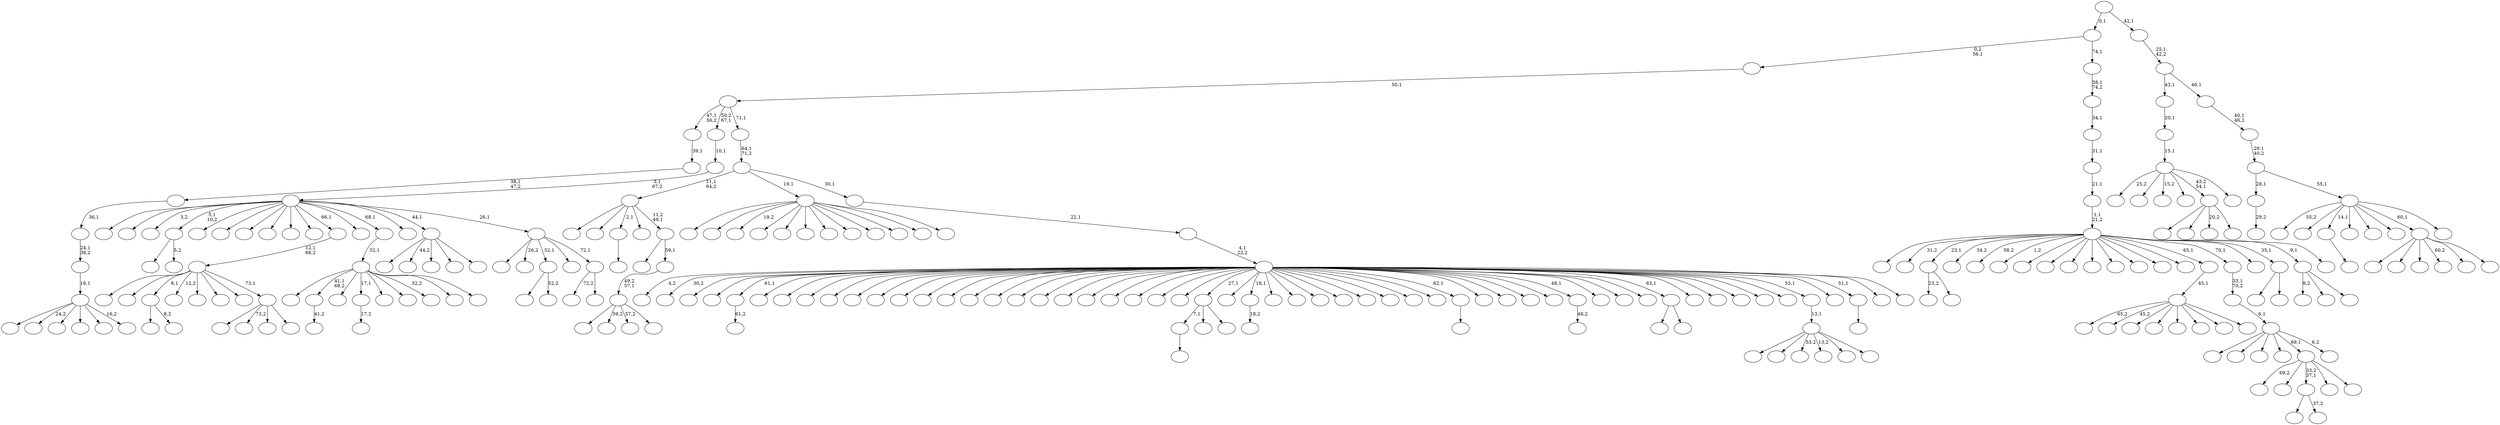 digraph T {
	275 [label=""]
	274 [label=""]
	273 [label=""]
	272 [label=""]
	271 [label=""]
	270 [label=""]
	269 [label=""]
	268 [label=""]
	267 [label=""]
	266 [label=""]
	265 [label=""]
	264 [label=""]
	263 [label=""]
	262 [label=""]
	261 [label=""]
	260 [label=""]
	259 [label=""]
	258 [label=""]
	257 [label=""]
	256 [label=""]
	255 [label=""]
	254 [label=""]
	253 [label=""]
	252 [label=""]
	251 [label=""]
	250 [label=""]
	249 [label=""]
	248 [label=""]
	247 [label=""]
	246 [label=""]
	245 [label=""]
	244 [label=""]
	243 [label=""]
	242 [label=""]
	241 [label=""]
	240 [label=""]
	239 [label=""]
	238 [label=""]
	237 [label=""]
	236 [label=""]
	235 [label=""]
	234 [label=""]
	233 [label=""]
	232 [label=""]
	231 [label=""]
	230 [label=""]
	229 [label=""]
	228 [label=""]
	227 [label=""]
	226 [label=""]
	225 [label=""]
	224 [label=""]
	223 [label=""]
	222 [label=""]
	221 [label=""]
	220 [label=""]
	219 [label=""]
	218 [label=""]
	217 [label=""]
	216 [label=""]
	215 [label=""]
	214 [label=""]
	213 [label=""]
	212 [label=""]
	211 [label=""]
	210 [label=""]
	209 [label=""]
	208 [label=""]
	207 [label=""]
	206 [label=""]
	205 [label=""]
	204 [label=""]
	203 [label=""]
	202 [label=""]
	201 [label=""]
	200 [label=""]
	199 [label=""]
	198 [label=""]
	197 [label=""]
	196 [label=""]
	195 [label=""]
	194 [label=""]
	193 [label=""]
	192 [label=""]
	191 [label=""]
	190 [label=""]
	189 [label=""]
	188 [label=""]
	187 [label=""]
	186 [label=""]
	185 [label=""]
	184 [label=""]
	183 [label=""]
	182 [label=""]
	181 [label=""]
	180 [label=""]
	179 [label=""]
	178 [label=""]
	177 [label=""]
	176 [label=""]
	175 [label=""]
	174 [label=""]
	173 [label=""]
	172 [label=""]
	171 [label=""]
	170 [label=""]
	169 [label=""]
	168 [label=""]
	167 [label=""]
	166 [label=""]
	165 [label=""]
	164 [label=""]
	163 [label=""]
	162 [label=""]
	161 [label=""]
	160 [label=""]
	159 [label=""]
	158 [label=""]
	157 [label=""]
	156 [label=""]
	155 [label=""]
	154 [label=""]
	153 [label=""]
	152 [label=""]
	151 [label=""]
	150 [label=""]
	149 [label=""]
	148 [label=""]
	147 [label=""]
	146 [label=""]
	145 [label=""]
	144 [label=""]
	143 [label=""]
	142 [label=""]
	141 [label=""]
	140 [label=""]
	139 [label=""]
	138 [label=""]
	137 [label=""]
	136 [label=""]
	135 [label=""]
	134 [label=""]
	133 [label=""]
	132 [label=""]
	131 [label=""]
	130 [label=""]
	129 [label=""]
	128 [label=""]
	127 [label=""]
	126 [label=""]
	125 [label=""]
	124 [label=""]
	123 [label=""]
	122 [label=""]
	121 [label=""]
	120 [label=""]
	119 [label=""]
	118 [label=""]
	117 [label=""]
	116 [label=""]
	115 [label=""]
	114 [label=""]
	113 [label=""]
	112 [label=""]
	111 [label=""]
	110 [label=""]
	109 [label=""]
	108 [label=""]
	107 [label=""]
	106 [label=""]
	105 [label=""]
	104 [label=""]
	103 [label=""]
	102 [label=""]
	101 [label=""]
	100 [label=""]
	99 [label=""]
	98 [label=""]
	97 [label=""]
	96 [label=""]
	95 [label=""]
	94 [label=""]
	93 [label=""]
	92 [label=""]
	91 [label=""]
	90 [label=""]
	89 [label=""]
	88 [label=""]
	87 [label=""]
	86 [label=""]
	85 [label=""]
	84 [label=""]
	83 [label=""]
	82 [label=""]
	81 [label=""]
	80 [label=""]
	79 [label=""]
	78 [label=""]
	77 [label=""]
	76 [label=""]
	75 [label=""]
	74 [label=""]
	73 [label=""]
	72 [label=""]
	71 [label=""]
	70 [label=""]
	69 [label=""]
	68 [label=""]
	67 [label=""]
	66 [label=""]
	65 [label=""]
	64 [label=""]
	63 [label=""]
	62 [label=""]
	61 [label=""]
	60 [label=""]
	59 [label=""]
	58 [label=""]
	57 [label=""]
	56 [label=""]
	55 [label=""]
	54 [label=""]
	53 [label=""]
	52 [label=""]
	51 [label=""]
	50 [label=""]
	49 [label=""]
	48 [label=""]
	47 [label=""]
	46 [label=""]
	45 [label=""]
	44 [label=""]
	43 [label=""]
	42 [label=""]
	41 [label=""]
	40 [label=""]
	39 [label=""]
	38 [label=""]
	37 [label=""]
	36 [label=""]
	35 [label=""]
	34 [label=""]
	33 [label=""]
	32 [label=""]
	31 [label=""]
	30 [label=""]
	29 [label=""]
	28 [label=""]
	27 [label=""]
	26 [label=""]
	25 [label=""]
	24 [label=""]
	23 [label=""]
	22 [label=""]
	21 [label=""]
	20 [label=""]
	19 [label=""]
	18 [label=""]
	17 [label=""]
	16 [label=""]
	15 [label=""]
	14 [label=""]
	13 [label=""]
	12 [label=""]
	11 [label=""]
	10 [label=""]
	9 [label=""]
	8 [label=""]
	7 [label=""]
	6 [label=""]
	5 [label=""]
	4 [label=""]
	3 [label=""]
	2 [label=""]
	1 [label=""]
	0 [label=""]
	261 -> 262 [label="61,2"]
	250 -> 251 [label=""]
	239 -> 240 [label="41,2"]
	221 -> 273 [label=""]
	221 -> 222 [label="8,2"]
	219 -> 265 [label=""]
	219 -> 220 [label="5,2"]
	214 -> 231 [label="23,2"]
	214 -> 215 [label=""]
	210 -> 211 [label="17,2"]
	192 -> 226 [label=""]
	192 -> 193 [label="37,2"]
	184 -> 185 [label=""]
	180 -> 250 [label="7,1"]
	180 -> 217 [label=""]
	180 -> 181 [label=""]
	168 -> 169 [label=""]
	163 -> 164 [label="18,2"]
	140 -> 141 [label=""]
	121 -> 122 [label="48,2"]
	108 -> 175 [label=""]
	108 -> 158 [label="73,2"]
	108 -> 111 [label=""]
	108 -> 109 [label=""]
	107 -> 274 [label=""]
	107 -> 269 [label=""]
	107 -> 221 [label="8,1"]
	107 -> 143 [label="12,2"]
	107 -> 125 [label=""]
	107 -> 119 [label=""]
	107 -> 112 [label=""]
	107 -> 108 [label="73,1"]
	106 -> 107 [label="12,1\n66,2"]
	104 -> 159 [label=""]
	104 -> 105 [label=""]
	99 -> 172 [label=""]
	99 -> 170 [label="59,2"]
	99 -> 126 [label="57,2"]
	99 -> 100 [label=""]
	98 -> 99 [label="49,2\n57,1"]
	97 -> 145 [label=""]
	97 -> 98 [label="59,1"]
	96 -> 256 [label=""]
	96 -> 233 [label=""]
	96 -> 168 [label="2,1"]
	96 -> 134 [label=""]
	96 -> 97 [label="11,2\n49,1"]
	88 -> 195 [label=""]
	88 -> 89 [label="52,2"]
	86 -> 272 [label="69,2"]
	86 -> 194 [label=""]
	86 -> 192 [label="33,2\n37,1"]
	86 -> 116 [label=""]
	86 -> 87 [label=""]
	79 -> 80 [label="29,2"]
	77 -> 259 [label=""]
	77 -> 228 [label=""]
	77 -> 202 [label="53,2"]
	77 -> 197 [label="13,2"]
	77 -> 161 [label=""]
	77 -> 78 [label=""]
	76 -> 77 [label="13,1"]
	74 -> 188 [label=""]
	74 -> 123 [label=""]
	74 -> 82 [label="20,2"]
	74 -> 75 [label=""]
	70 -> 275 [label=""]
	70 -> 198 [label="24,2"]
	70 -> 173 [label=""]
	70 -> 124 [label=""]
	70 -> 110 [label=""]
	70 -> 71 [label="16,2"]
	69 -> 70 [label="16,1"]
	68 -> 69 [label="24,1\n38,2"]
	67 -> 68 [label="36,1"]
	66 -> 67 [label="38,1\n47,2"]
	65 -> 66 [label="39,1"]
	63 -> 266 [label="65,2"]
	63 -> 244 [label="45,2"]
	63 -> 212 [label=""]
	63 -> 207 [label=""]
	63 -> 187 [label=""]
	63 -> 147 [label=""]
	63 -> 93 [label=""]
	63 -> 64 [label=""]
	62 -> 63 [label="45,1"]
	60 -> 243 [label=""]
	60 -> 199 [label=""]
	60 -> 157 [label=""]
	60 -> 128 [label=""]
	60 -> 86 [label="69,1"]
	60 -> 61 [label="6,2"]
	59 -> 60 [label="6,1"]
	58 -> 59 [label="33,1\n70,2"]
	56 -> 255 [label=""]
	56 -> 239 [label="41,1\n68,2"]
	56 -> 230 [label=""]
	56 -> 210 [label="17,1"]
	56 -> 177 [label=""]
	56 -> 120 [label=""]
	56 -> 91 [label="32,2"]
	56 -> 85 [label=""]
	56 -> 57 [label=""]
	55 -> 56 [label="32,1"]
	46 -> 248 [label=""]
	46 -> 47 [label=""]
	44 -> 253 [label=""]
	44 -> 246 [label=""]
	44 -> 206 [label="19,2"]
	44 -> 189 [label=""]
	44 -> 186 [label=""]
	44 -> 183 [label=""]
	44 -> 155 [label=""]
	44 -> 137 [label=""]
	44 -> 130 [label=""]
	44 -> 113 [label=""]
	44 -> 81 [label=""]
	44 -> 45 [label=""]
	42 -> 166 [label=""]
	42 -> 138 [label="44,2"]
	42 -> 103 [label=""]
	42 -> 54 [label=""]
	42 -> 43 [label=""]
	40 -> 257 [label="25,2"]
	40 -> 229 [label=""]
	40 -> 204 [label="15,2"]
	40 -> 178 [label=""]
	40 -> 74 [label="43,2\n54,1"]
	40 -> 41 [label=""]
	39 -> 40 [label="15,1"]
	38 -> 39 [label="20,1"]
	36 -> 37 [label=""]
	34 -> 271 [label="72,2"]
	34 -> 35 [label=""]
	33 -> 270 [label=""]
	33 -> 149 [label="26,2"]
	33 -> 88 [label="52,1"]
	33 -> 51 [label=""]
	33 -> 34 [label="72,1"]
	32 -> 260 [label=""]
	32 -> 252 [label=""]
	32 -> 245 [label="3,2"]
	32 -> 219 [label="5,1\n10,2"]
	32 -> 179 [label=""]
	32 -> 174 [label=""]
	32 -> 165 [label=""]
	32 -> 152 [label=""]
	32 -> 148 [label=""]
	32 -> 139 [label=""]
	32 -> 106 [label="66,1"]
	32 -> 95 [label=""]
	32 -> 55 [label="68,1"]
	32 -> 53 [label=""]
	32 -> 42 [label="44,1"]
	32 -> 33 [label="26,1"]
	31 -> 32 [label="3,1\n67,2"]
	30 -> 31 [label="10,1"]
	28 -> 224 [label="9,2"]
	28 -> 72 [label=""]
	28 -> 29 [label=""]
	24 -> 268 [label="4,2"]
	24 -> 267 [label="30,2"]
	24 -> 264 [label=""]
	24 -> 263 [label=""]
	24 -> 261 [label="61,1"]
	24 -> 258 [label=""]
	24 -> 254 [label=""]
	24 -> 249 [label=""]
	24 -> 242 [label=""]
	24 -> 241 [label=""]
	24 -> 238 [label=""]
	24 -> 237 [label=""]
	24 -> 235 [label=""]
	24 -> 232 [label=""]
	24 -> 227 [label=""]
	24 -> 225 [label=""]
	24 -> 223 [label=""]
	24 -> 218 [label=""]
	24 -> 213 [label=""]
	24 -> 209 [label=""]
	24 -> 205 [label=""]
	24 -> 191 [label=""]
	24 -> 190 [label=""]
	24 -> 182 [label=""]
	24 -> 180 [label="27,1"]
	24 -> 171 [label=""]
	24 -> 163 [label="18,1"]
	24 -> 160 [label=""]
	24 -> 156 [label=""]
	24 -> 154 [label=""]
	24 -> 153 [label=""]
	24 -> 151 [label=""]
	24 -> 146 [label=""]
	24 -> 144 [label=""]
	24 -> 142 [label=""]
	24 -> 140 [label="62,1"]
	24 -> 136 [label=""]
	24 -> 135 [label=""]
	24 -> 132 [label=""]
	24 -> 131 [label=""]
	24 -> 121 [label="48,1"]
	24 -> 118 [label=""]
	24 -> 117 [label=""]
	24 -> 115 [label=""]
	24 -> 104 [label="63,1"]
	24 -> 101 [label=""]
	24 -> 94 [label=""]
	24 -> 90 [label=""]
	24 -> 84 [label=""]
	24 -> 83 [label=""]
	24 -> 76 [label="53,1"]
	24 -> 52 [label=""]
	24 -> 36 [label="51,1"]
	24 -> 26 [label=""]
	24 -> 25 [label=""]
	23 -> 24 [label="4,1\n22,2"]
	22 -> 23 [label="22,1"]
	21 -> 96 [label="11,1\n64,2"]
	21 -> 44 [label="19,1"]
	21 -> 22 [label="30,1"]
	20 -> 21 [label="64,1\n71,2"]
	19 -> 65 [label="47,1\n56,2"]
	19 -> 30 [label="50,2\n67,1"]
	19 -> 20 [label="71,1"]
	18 -> 19 [label="50,1"]
	16 -> 236 [label=""]
	16 -> 216 [label=""]
	16 -> 162 [label=""]
	16 -> 129 [label="60,2"]
	16 -> 49 [label=""]
	16 -> 17 [label=""]
	14 -> 247 [label=""]
	14 -> 234 [label="31,2"]
	14 -> 214 [label="23,1"]
	14 -> 208 [label="34,2"]
	14 -> 203 [label="58,2"]
	14 -> 196 [label="1,2"]
	14 -> 176 [label=""]
	14 -> 167 [label=""]
	14 -> 150 [label=""]
	14 -> 133 [label=""]
	14 -> 127 [label=""]
	14 -> 114 [label=""]
	14 -> 102 [label=""]
	14 -> 92 [label=""]
	14 -> 62 [label="65,1"]
	14 -> 58 [label="70,1"]
	14 -> 48 [label=""]
	14 -> 46 [label="35,1"]
	14 -> 28 [label="9,1"]
	14 -> 15 [label=""]
	13 -> 14 [label="1,1\n21,2"]
	12 -> 13 [label="21,1"]
	11 -> 12 [label="31,1"]
	10 -> 11 [label="34,1"]
	9 -> 10 [label="58,1\n74,2"]
	8 -> 18 [label="0,2\n56,1"]
	8 -> 9 [label="74,1"]
	6 -> 201 [label="55,2"]
	6 -> 200 [label=""]
	6 -> 184 [label="14,1"]
	6 -> 73 [label=""]
	6 -> 50 [label=""]
	6 -> 27 [label=""]
	6 -> 16 [label="60,1"]
	6 -> 7 [label=""]
	5 -> 79 [label="28,1"]
	5 -> 6 [label="55,1"]
	4 -> 5 [label="29,1\n40,2"]
	3 -> 4 [label="40,1\n46,2"]
	2 -> 38 [label="43,1"]
	2 -> 3 [label="46,1"]
	1 -> 2 [label="25,1\n42,2"]
	0 -> 8 [label="0,1"]
	0 -> 1 [label="42,1"]
}
